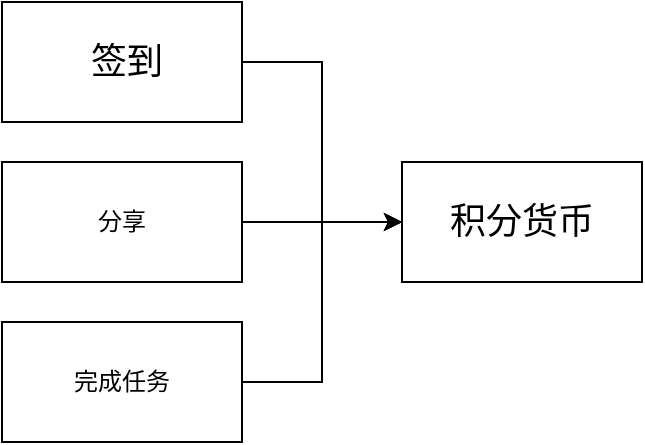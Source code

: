 <mxfile version="20.2.7" type="github">
  <diagram name="Page-1" id="edf60f1a-56cd-e834-aa8a-f176f3a09ee4">
    <mxGraphModel dx="1422" dy="747" grid="1" gridSize="10" guides="1" tooltips="1" connect="1" arrows="1" fold="1" page="1" pageScale="1" pageWidth="1100" pageHeight="850" background="none" math="0" shadow="0">
      <root>
        <mxCell id="0" />
        <mxCell id="1" parent="0" />
        <mxCell id="A0ggX3b8KuLQ0WbUf5_O-7" style="edgeStyle=orthogonalEdgeStyle;rounded=0;orthogonalLoop=1;jettySize=auto;html=1;entryX=0;entryY=0.5;entryDx=0;entryDy=0;fontSize=18;" edge="1" parent="1" source="A0ggX3b8KuLQ0WbUf5_O-1" target="A0ggX3b8KuLQ0WbUf5_O-5">
          <mxGeometry relative="1" as="geometry" />
        </mxCell>
        <mxCell id="A0ggX3b8KuLQ0WbUf5_O-1" value="&amp;nbsp;签到" style="rounded=0;whiteSpace=wrap;html=1;fontSize=18;" vertex="1" parent="1">
          <mxGeometry x="160" y="160" width="120" height="60" as="geometry" />
        </mxCell>
        <mxCell id="A0ggX3b8KuLQ0WbUf5_O-6" style="edgeStyle=orthogonalEdgeStyle;rounded=0;orthogonalLoop=1;jettySize=auto;html=1;entryX=0;entryY=0.5;entryDx=0;entryDy=0;fontSize=18;" edge="1" parent="1" source="A0ggX3b8KuLQ0WbUf5_O-2" target="A0ggX3b8KuLQ0WbUf5_O-5">
          <mxGeometry relative="1" as="geometry" />
        </mxCell>
        <mxCell id="A0ggX3b8KuLQ0WbUf5_O-2" value="分享" style="rounded=0;whiteSpace=wrap;html=1;" vertex="1" parent="1">
          <mxGeometry x="160" y="240" width="120" height="60" as="geometry" />
        </mxCell>
        <mxCell id="A0ggX3b8KuLQ0WbUf5_O-11" style="edgeStyle=orthogonalEdgeStyle;rounded=0;orthogonalLoop=1;jettySize=auto;html=1;entryX=0;entryY=0.5;entryDx=0;entryDy=0;fontSize=18;" edge="1" parent="1" source="A0ggX3b8KuLQ0WbUf5_O-3" target="A0ggX3b8KuLQ0WbUf5_O-5">
          <mxGeometry relative="1" as="geometry" />
        </mxCell>
        <mxCell id="A0ggX3b8KuLQ0WbUf5_O-3" value="完成任务" style="rounded=0;whiteSpace=wrap;html=1;" vertex="1" parent="1">
          <mxGeometry x="160" y="320" width="120" height="60" as="geometry" />
        </mxCell>
        <mxCell id="A0ggX3b8KuLQ0WbUf5_O-5" value="积分货币" style="rounded=0;whiteSpace=wrap;html=1;fontSize=18;" vertex="1" parent="1">
          <mxGeometry x="360" y="240" width="120" height="60" as="geometry" />
        </mxCell>
      </root>
    </mxGraphModel>
  </diagram>
</mxfile>
